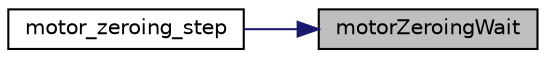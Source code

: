 digraph "motorZeroingWait"
{
 // LATEX_PDF_SIZE
  edge [fontname="Helvetica",fontsize="10",labelfontname="Helvetica",labelfontsize="10"];
  node [fontname="Helvetica",fontsize="10",shape=record];
  rankdir="RL";
  Node1 [label="motorZeroingWait",height=0.2,width=0.4,color="black", fillcolor="grey75", style="filled", fontcolor="black",tooltip=" "];
  Node1 -> Node2 [dir="back",color="midnightblue",fontsize="10",style="solid",fontname="Helvetica"];
  Node2 [label="motor_zeroing_step",height=0.2,width=0.4,color="black", fillcolor="white", style="filled",URL="$_motor_zeroing_8h.html#a65e1d5a34b9d37552b9ab92100cbfccb",tooltip=" "];
}
